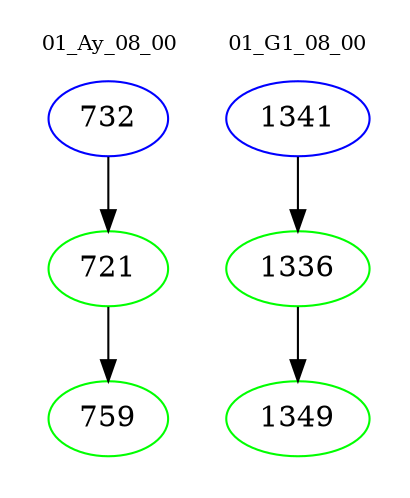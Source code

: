 digraph{
subgraph cluster_0 {
color = white
label = "01_Ay_08_00";
fontsize=10;
T0_732 [label="732", color="blue"]
T0_732 -> T0_721 [color="black"]
T0_721 [label="721", color="green"]
T0_721 -> T0_759 [color="black"]
T0_759 [label="759", color="green"]
}
subgraph cluster_1 {
color = white
label = "01_G1_08_00";
fontsize=10;
T1_1341 [label="1341", color="blue"]
T1_1341 -> T1_1336 [color="black"]
T1_1336 [label="1336", color="green"]
T1_1336 -> T1_1349 [color="black"]
T1_1349 [label="1349", color="green"]
}
}
